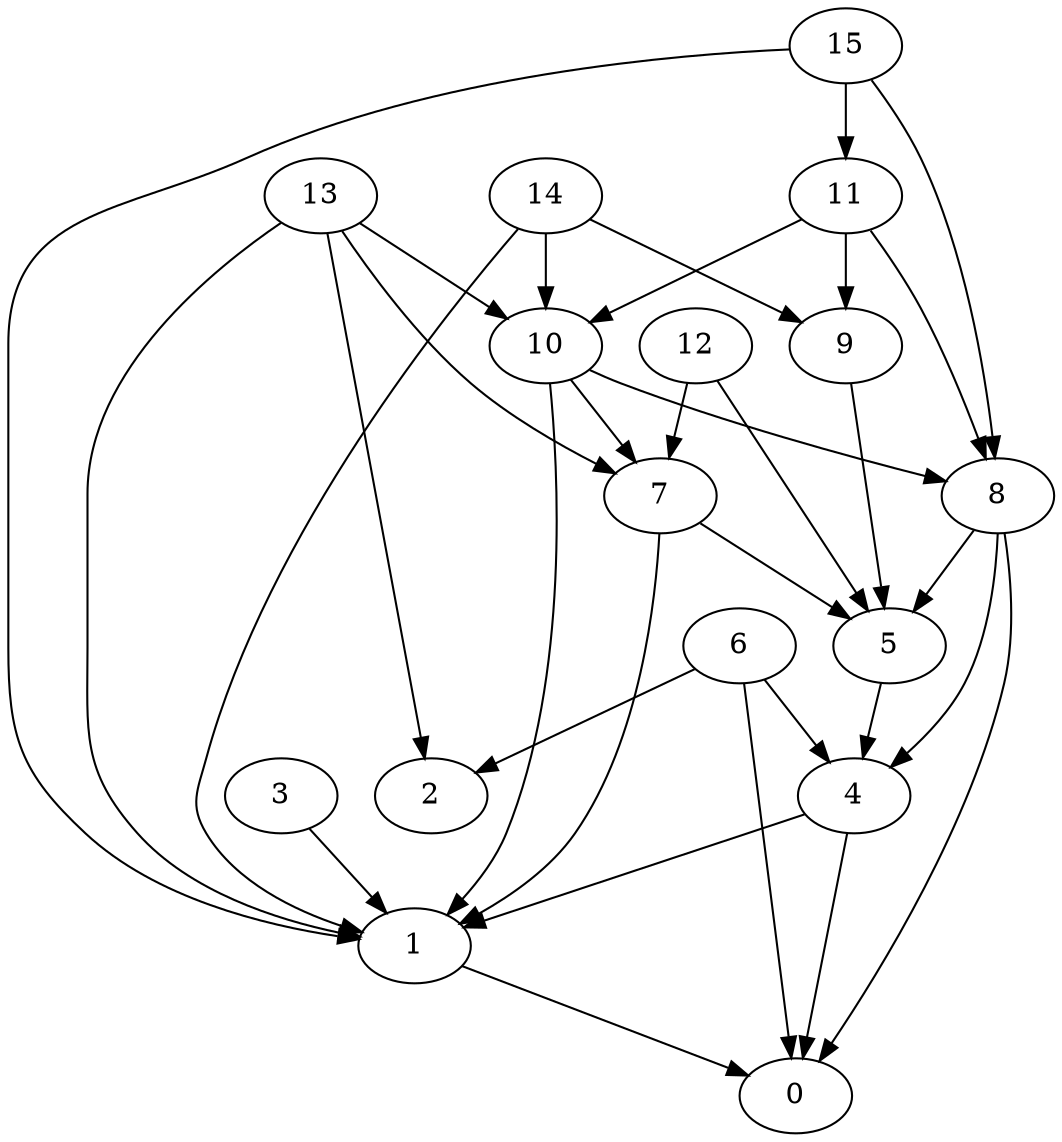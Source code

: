 digraph "Random_Nodes_16_Density_2.00_CCR_1.00_WeightType_Random_Heterogeneous-4-2" {
15 [Weight=7];
11 [Weight=17];
13 [Weight=7];
14 [Weight=6];
12 [Weight=17];
10 [Weight=6];
8 [Weight=15];
7 [Weight=13];
9 [Weight=13];
6 [Weight=17];
5 [Weight=11];
3 [Weight=15];
4 [Weight=11];
1 [Weight=7];
0 [Weight=19];
2 [Weight=19];
13 -> 10 [Weight=7];
15 -> 1 [Weight=3];
14 -> 9 [Weight=8];
13 -> 7 [Weight=2];
12 -> 5 [Weight=3];
14 -> 10 [Weight=7];
6 -> 4 [Weight=8];
13 -> 2 [Weight=3];
15 -> 11 [Weight=7];
8 -> 5 [Weight=3];
11 -> 8 [Weight=4];
10 -> 7 [Weight=4];
12 -> 7 [Weight=4];
6 -> 2 [Weight=8];
15 -> 8 [Weight=10];
5 -> 4 [Weight=7];
14 -> 1 [Weight=9];
9 -> 5 [Weight=2];
7 -> 5 [Weight=4];
6 -> 0 [Weight=6];
8 -> 4 [Weight=5];
10 -> 8 [Weight=8];
11 -> 10 [Weight=6];
10 -> 1 [Weight=9];
8 -> 0 [Weight=9];
4 -> 0 [Weight=8];
1 -> 0 [Weight=9];
7 -> 1 [Weight=10];
3 -> 1 [Weight=7];
11 -> 9 [Weight=10];
13 -> 1 [Weight=3];
4 -> 1 [Weight=6];
}
